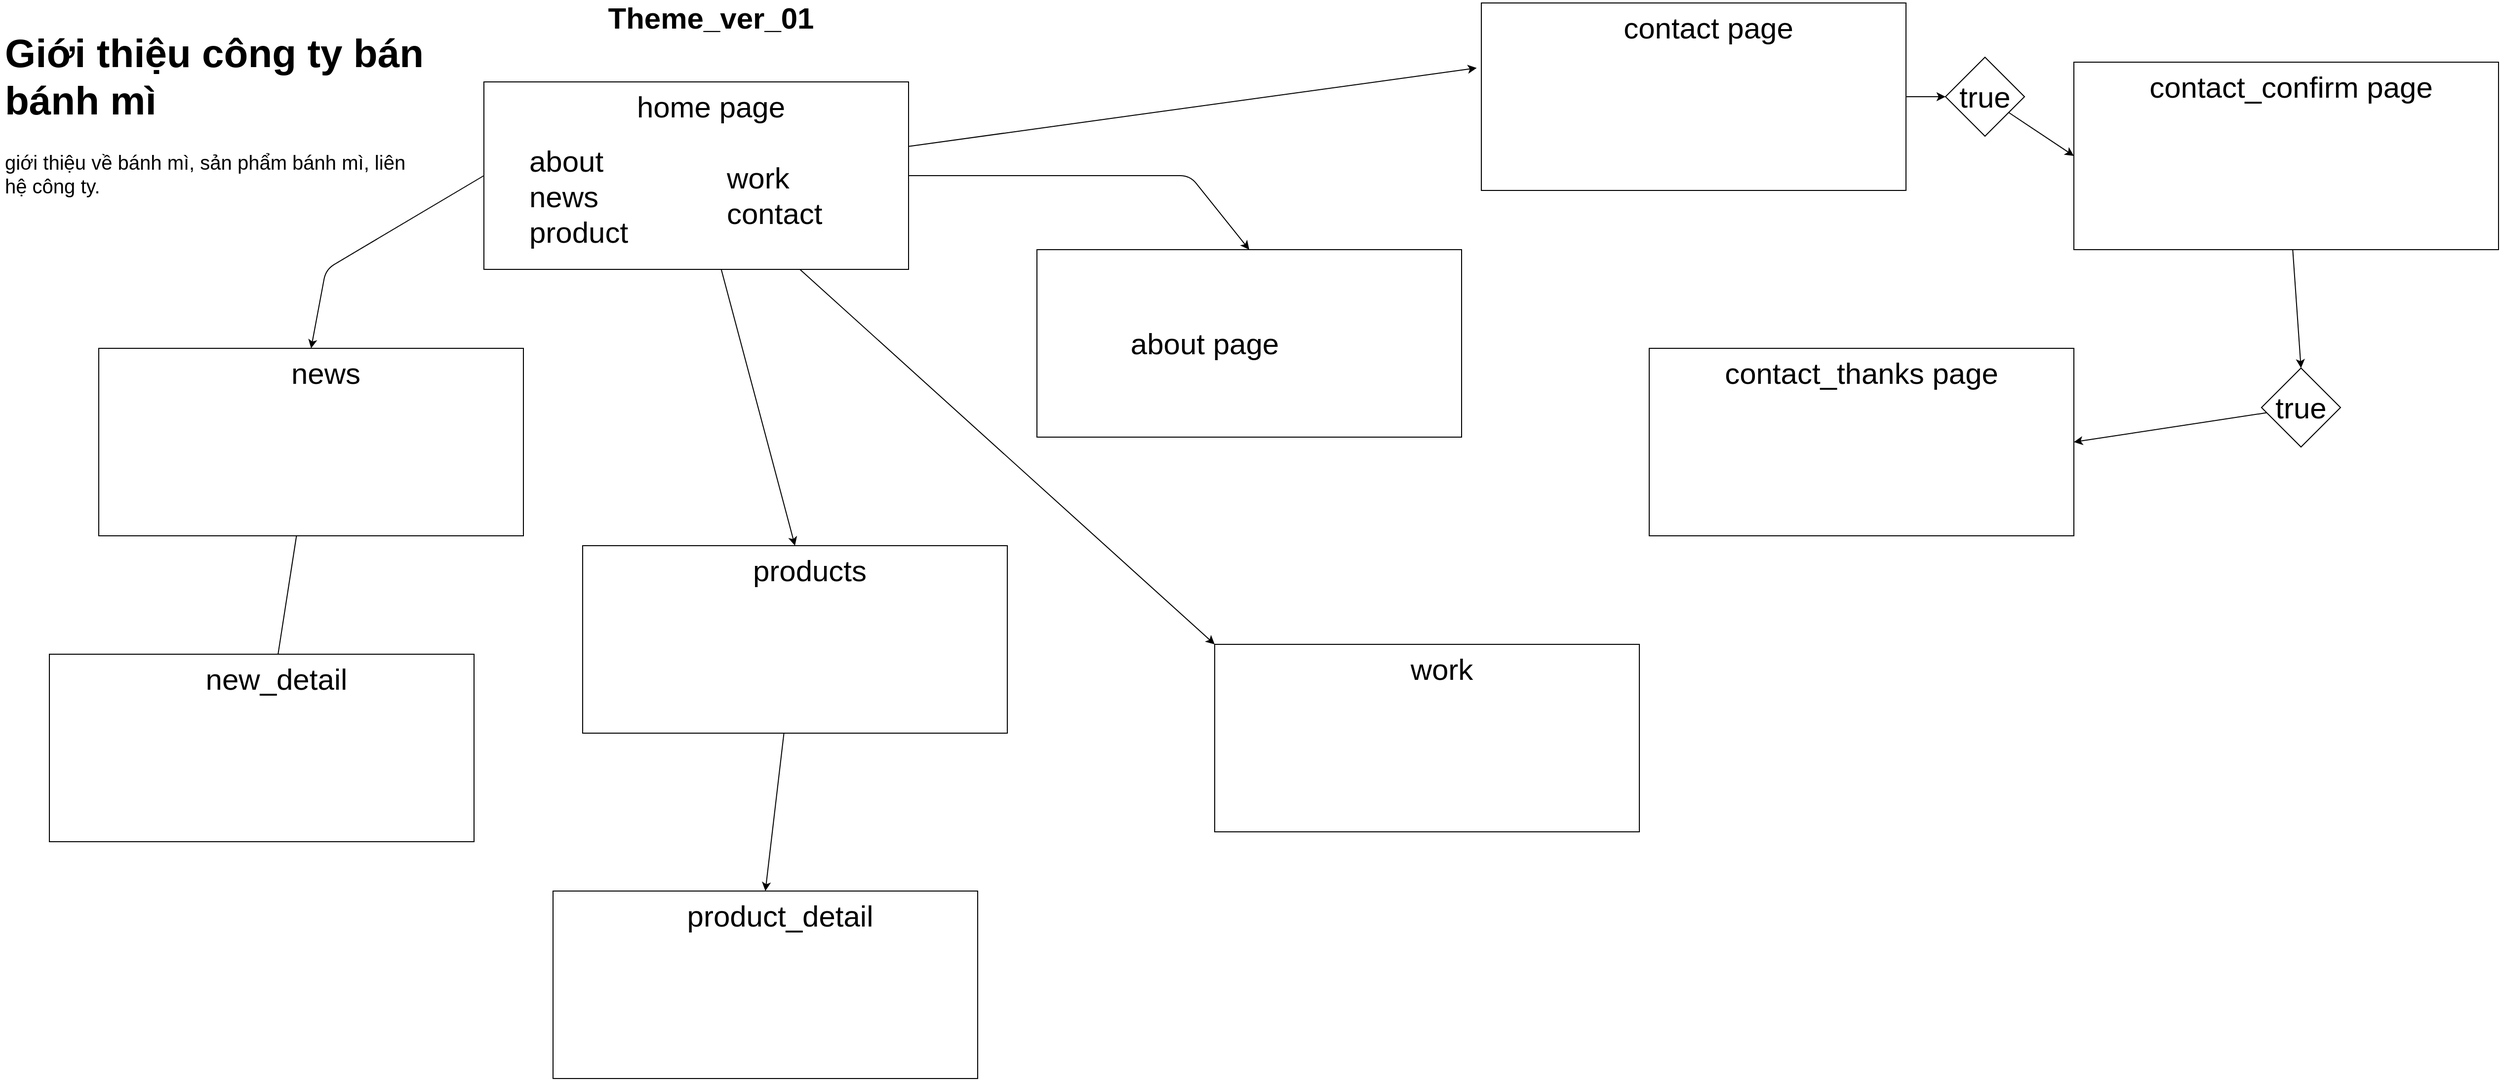 <mxfile>
    <diagram id="Zlzo-YBpFpTiDbKKWk2t" name="Page-1">
        <mxGraphModel dx="2188" dy="1323" grid="1" gridSize="10" guides="1" tooltips="1" connect="1" arrows="1" fold="1" page="1" pageScale="1" pageWidth="3300" pageHeight="2339" background="none" math="0" shadow="0">
            <root>
                <mxCell id="0"/>
                <mxCell id="1" parent="0"/>
                <mxCell id="2" value="&lt;font size=&quot;1&quot; style=&quot;&quot;&gt;&lt;b style=&quot;font-size: 30px;&quot;&gt;Theme_ver_01&lt;/b&gt;&lt;/font&gt;" style="text;html=1;strokeColor=none;fillColor=none;align=center;verticalAlign=middle;whiteSpace=wrap;rounded=0;" vertex="1" parent="1">
                    <mxGeometry x="770" y="40" width="60" height="30" as="geometry"/>
                </mxCell>
                <mxCell id="4" value="&lt;h1&gt;Giới thiệu công ty bán bánh mì&lt;/h1&gt;&lt;p&gt;giới thiệu về bánh mì, sản phẩm bánh mì, liên hệ công ty.&lt;/p&gt;" style="text;html=1;strokeColor=none;fillColor=none;spacing=5;spacingTop=-20;whiteSpace=wrap;overflow=hidden;rounded=0;fontSize=20;" vertex="1" parent="1">
                    <mxGeometry x="80" y="50" width="440" height="220" as="geometry"/>
                </mxCell>
                <mxCell id="13" style="edgeStyle=none;html=1;entryX=0.5;entryY=0;entryDx=0;entryDy=0;fontSize=30;" edge="1" parent="1" source="6" target="10">
                    <mxGeometry relative="1" as="geometry">
                        <Array as="points">
                            <mxPoint x="1285" y="215"/>
                        </Array>
                    </mxGeometry>
                </mxCell>
                <mxCell id="43" style="edgeStyle=none;html=1;entryX=0.5;entryY=0;entryDx=0;entryDy=0;fontSize=30;" edge="1" parent="1" source="6" target="27">
                    <mxGeometry relative="1" as="geometry"/>
                </mxCell>
                <mxCell id="45" style="edgeStyle=none;html=1;entryX=0;entryY=0;entryDx=0;entryDy=0;fontSize=30;" edge="1" parent="1" source="6" target="23">
                    <mxGeometry relative="1" as="geometry"/>
                </mxCell>
                <mxCell id="46" style="edgeStyle=none;html=1;entryX=-0.011;entryY=0.347;entryDx=0;entryDy=0;entryPerimeter=0;fontSize=30;" edge="1" parent="1" source="6" target="33">
                    <mxGeometry relative="1" as="geometry"/>
                </mxCell>
                <mxCell id="6" value="" style="rounded=0;whiteSpace=wrap;html=1;fontSize=30;" vertex="1" parent="1">
                    <mxGeometry x="570" y="120" width="430" height="190" as="geometry"/>
                </mxCell>
                <mxCell id="7" value="home page" style="text;html=1;strokeColor=none;fillColor=none;align=center;verticalAlign=middle;whiteSpace=wrap;rounded=0;fontSize=30;" vertex="1" parent="1">
                    <mxGeometry x="695" y="130" width="210" height="30" as="geometry"/>
                </mxCell>
                <mxCell id="9" value="about&lt;br&gt;news&lt;br&gt;product" style="text;strokeColor=none;fillColor=none;align=left;verticalAlign=middle;spacingLeft=4;spacingRight=4;overflow=hidden;points=[[0,0.5],[1,0.5]];portConstraint=eastwest;rotatable=0;whiteSpace=wrap;html=1;fontSize=30;" vertex="1" parent="1">
                    <mxGeometry x="610" y="180" width="120" height="110" as="geometry"/>
                </mxCell>
                <mxCell id="10" value="" style="rounded=0;whiteSpace=wrap;html=1;fontSize=30;" vertex="1" parent="1">
                    <mxGeometry x="1130" y="290" width="430" height="190" as="geometry"/>
                </mxCell>
                <mxCell id="11" value="about page" style="text;html=1;strokeColor=none;fillColor=none;align=center;verticalAlign=middle;whiteSpace=wrap;rounded=0;fontSize=30;" vertex="1" parent="1">
                    <mxGeometry x="1195" y="370" width="210" height="30" as="geometry"/>
                </mxCell>
                <mxCell id="15" value="work&lt;br&gt;contact" style="text;strokeColor=none;fillColor=none;align=left;verticalAlign=middle;spacingLeft=4;spacingRight=4;overflow=hidden;points=[[0,0.5],[1,0.5]];portConstraint=eastwest;rotatable=0;whiteSpace=wrap;html=1;fontSize=30;" vertex="1" parent="1">
                    <mxGeometry x="810" y="180" width="120" height="110" as="geometry"/>
                </mxCell>
                <mxCell id="42" style="edgeStyle=none;html=1;entryX=0.5;entryY=0;entryDx=0;entryDy=0;fontSize=30;" edge="1" parent="1" source="19" target="22">
                    <mxGeometry relative="1" as="geometry"/>
                </mxCell>
                <mxCell id="19" value="" style="rounded=0;whiteSpace=wrap;html=1;fontSize=30;" vertex="1" parent="1">
                    <mxGeometry x="180" y="390" width="430" height="190" as="geometry"/>
                </mxCell>
                <mxCell id="41" style="edgeStyle=none;html=1;fontSize=30;entryX=0.5;entryY=0;entryDx=0;entryDy=0;exitX=0;exitY=0.5;exitDx=0;exitDy=0;" edge="1" parent="1" source="6" target="19">
                    <mxGeometry relative="1" as="geometry">
                        <mxPoint x="570" y="215" as="targetPoint"/>
                        <Array as="points">
                            <mxPoint x="410" y="310"/>
                        </Array>
                    </mxGeometry>
                </mxCell>
                <mxCell id="20" value="news" style="text;html=1;strokeColor=none;fillColor=none;align=center;verticalAlign=middle;whiteSpace=wrap;rounded=0;fontSize=30;" vertex="1" parent="1">
                    <mxGeometry x="305" y="400" width="210" height="30" as="geometry"/>
                </mxCell>
                <mxCell id="21" value="" style="rounded=0;whiteSpace=wrap;html=1;fontSize=30;" vertex="1" parent="1">
                    <mxGeometry x="130" y="700" width="430" height="190" as="geometry"/>
                </mxCell>
                <mxCell id="22" value="new_detail" style="text;html=1;strokeColor=none;fillColor=none;align=center;verticalAlign=middle;whiteSpace=wrap;rounded=0;fontSize=30;" vertex="1" parent="1">
                    <mxGeometry x="255" y="710" width="210" height="30" as="geometry"/>
                </mxCell>
                <mxCell id="29" value="" style="group" vertex="1" connectable="0" parent="1">
                    <mxGeometry x="640" y="940" width="430" height="190" as="geometry"/>
                </mxCell>
                <mxCell id="25" value="" style="rounded=0;whiteSpace=wrap;html=1;fontSize=30;" vertex="1" parent="29">
                    <mxGeometry width="430" height="190" as="geometry"/>
                </mxCell>
                <mxCell id="26" value="product_detail" style="text;html=1;strokeColor=none;fillColor=none;align=center;verticalAlign=middle;whiteSpace=wrap;rounded=0;fontSize=30;" vertex="1" parent="29">
                    <mxGeometry x="125" y="10" width="210" height="30" as="geometry"/>
                </mxCell>
                <mxCell id="30" value="" style="group" vertex="1" connectable="0" parent="1">
                    <mxGeometry x="1310" y="690" width="430" height="190" as="geometry"/>
                </mxCell>
                <mxCell id="23" value="" style="rounded=0;whiteSpace=wrap;html=1;fontSize=30;" vertex="1" parent="30">
                    <mxGeometry width="430" height="190" as="geometry"/>
                </mxCell>
                <mxCell id="24" value="work" style="text;html=1;strokeColor=none;fillColor=none;align=center;verticalAlign=middle;whiteSpace=wrap;rounded=0;fontSize=30;" vertex="1" parent="30">
                    <mxGeometry x="125" y="10" width="210" height="30" as="geometry"/>
                </mxCell>
                <mxCell id="31" value="" style="group" vertex="1" connectable="0" parent="1">
                    <mxGeometry x="670" y="590" width="430" height="190" as="geometry"/>
                </mxCell>
                <mxCell id="27" value="" style="rounded=0;whiteSpace=wrap;html=1;fontSize=30;" vertex="1" parent="31">
                    <mxGeometry width="430" height="190" as="geometry"/>
                </mxCell>
                <mxCell id="28" value="products" style="text;html=1;strokeColor=none;fillColor=none;align=center;verticalAlign=middle;whiteSpace=wrap;rounded=0;fontSize=30;" vertex="1" parent="31">
                    <mxGeometry x="125" y="10" width="210" height="30" as="geometry"/>
                </mxCell>
                <mxCell id="32" value="" style="group;fontStyle=1" vertex="1" connectable="0" parent="1">
                    <mxGeometry x="1580" y="40" width="430" height="190" as="geometry"/>
                </mxCell>
                <mxCell id="33" value="" style="rounded=0;whiteSpace=wrap;html=1;fontSize=30;" vertex="1" parent="32">
                    <mxGeometry width="430" height="190" as="geometry"/>
                </mxCell>
                <mxCell id="34" value="contact page" style="text;html=1;strokeColor=none;fillColor=none;align=center;verticalAlign=middle;whiteSpace=wrap;rounded=0;fontSize=30;" vertex="1" parent="32">
                    <mxGeometry x="125" y="10" width="210" height="30" as="geometry"/>
                </mxCell>
                <mxCell id="35" value="" style="group;fontStyle=1" vertex="1" connectable="0" parent="1">
                    <mxGeometry x="1750" y="390" width="430" height="190" as="geometry"/>
                </mxCell>
                <mxCell id="36" value="" style="rounded=0;whiteSpace=wrap;html=1;fontSize=30;" vertex="1" parent="35">
                    <mxGeometry width="430" height="190" as="geometry"/>
                </mxCell>
                <mxCell id="37" value="contact_thanks page" style="text;html=1;strokeColor=none;fillColor=none;align=center;verticalAlign=middle;whiteSpace=wrap;rounded=0;fontSize=30;" vertex="1" parent="35">
                    <mxGeometry x="30" y="10" width="370" height="30" as="geometry"/>
                </mxCell>
                <mxCell id="38" value="" style="group" vertex="1" connectable="0" parent="1">
                    <mxGeometry x="2180" y="100" width="430" height="190" as="geometry"/>
                </mxCell>
                <mxCell id="39" value="" style="rounded=0;whiteSpace=wrap;html=1;fontSize=30;" vertex="1" parent="38">
                    <mxGeometry width="430" height="190" as="geometry"/>
                </mxCell>
                <mxCell id="40" value="contact_confirm page" style="text;html=1;strokeColor=none;fillColor=none;align=center;verticalAlign=middle;whiteSpace=wrap;rounded=0;fontSize=30;" vertex="1" parent="38">
                    <mxGeometry x="20" y="10" width="400" height="30" as="geometry"/>
                </mxCell>
                <mxCell id="44" style="edgeStyle=none;html=1;entryX=0.5;entryY=0;entryDx=0;entryDy=0;fontSize=30;" edge="1" parent="1" source="27" target="25">
                    <mxGeometry relative="1" as="geometry"/>
                </mxCell>
                <mxCell id="50" style="edgeStyle=none;html=1;entryX=0;entryY=0.5;entryDx=0;entryDy=0;fontSize=30;" edge="1" parent="1" source="47" target="39">
                    <mxGeometry relative="1" as="geometry"/>
                </mxCell>
                <mxCell id="47" value="true" style="rhombus;whiteSpace=wrap;html=1;fontSize=30;rounded=0;" vertex="1" parent="1">
                    <mxGeometry x="2050" y="95" width="80" height="80" as="geometry"/>
                </mxCell>
                <mxCell id="48" value="" style="edgeStyle=none;html=1;fontSize=30;" edge="1" parent="1" source="33" target="47">
                    <mxGeometry relative="1" as="geometry"/>
                </mxCell>
                <mxCell id="52" style="edgeStyle=none;html=1;entryX=1;entryY=0.5;entryDx=0;entryDy=0;fontSize=30;" edge="1" parent="1" source="51" target="36">
                    <mxGeometry relative="1" as="geometry">
                        <Array as="points"/>
                    </mxGeometry>
                </mxCell>
                <mxCell id="51" value="true" style="rhombus;whiteSpace=wrap;html=1;fontSize=30;rounded=0;" vertex="1" parent="1">
                    <mxGeometry x="2370" y="410" width="80" height="80" as="geometry"/>
                </mxCell>
                <mxCell id="53" style="edgeStyle=none;html=1;entryX=0.5;entryY=0;entryDx=0;entryDy=0;fontSize=30;" edge="1" parent="1" source="39" target="51">
                    <mxGeometry relative="1" as="geometry"/>
                </mxCell>
            </root>
        </mxGraphModel>
    </diagram>
</mxfile>